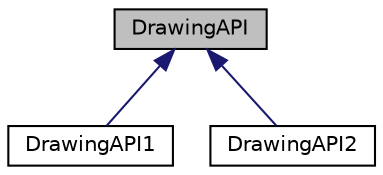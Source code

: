 digraph "DrawingAPI"
{
  edge [fontname="Helvetica",fontsize="10",labelfontname="Helvetica",labelfontsize="10"];
  node [fontname="Helvetica",fontsize="10",shape=record];
  Node1 [label="DrawingAPI",height=0.2,width=0.4,color="black", fillcolor="grey75", style="filled", fontcolor="black"];
  Node1 -> Node2 [dir="back",color="midnightblue",fontsize="10",style="solid",fontname="Helvetica"];
  Node2 [label="DrawingAPI1",height=0.2,width=0.4,color="black", fillcolor="white", style="filled",URL="$classDrawingAPI1.html"];
  Node1 -> Node3 [dir="back",color="midnightblue",fontsize="10",style="solid",fontname="Helvetica"];
  Node3 [label="DrawingAPI2",height=0.2,width=0.4,color="black", fillcolor="white", style="filled",URL="$classDrawingAPI2.html"];
}
